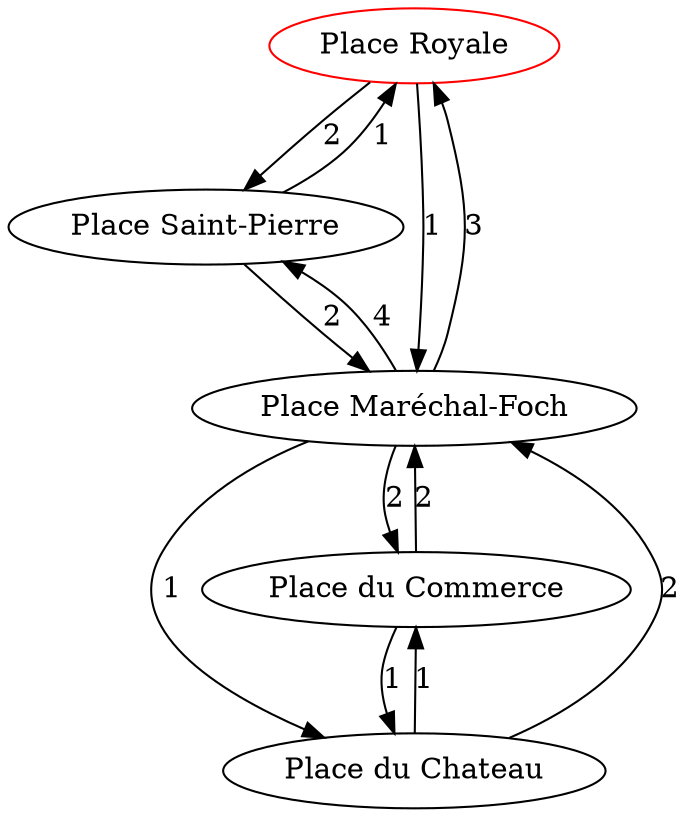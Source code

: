 digraph {
	Place_Royale [label="Place Royale",color="red"];
	Place_Saint_Pierre [label="Place Saint-Pierre"];
	Place_Marechal_Foch [label="Place Maréchal-Foch"];
	Place_du_Chateau [label="Place du Chateau"];
	Place_du_Commerce [label="Place du Commerce"];

	Place_Royale -> Place_Saint_Pierre [label="2\n"];
	Place_Saint_Pierre -> Place_Marechal_Foch [label="2\n"];
	Place_Royale -> Place_Marechal_Foch [label="1\n"];
	Place_du_Commerce -> Place_Marechal_Foch [label="2\n"];
	Place_du_Commerce -> Place_du_Chateau [label="1\n"];
	Place_du_Chateau -> Place_Marechal_Foch [label="2\n"];
	Place_Saint_Pierre -> Place_Royale [label="1\n"];
	Place_Marechal_Foch -> Place_Saint_Pierre [label="4\n"];
	Place_Marechal_Foch -> Place_Royale [label="3\n"];
	Place_Marechal_Foch -> Place_du_Commerce [label="2\n"];
	Place_du_Chateau -> Place_du_Commerce [label="1\n"];
	Place_Marechal_Foch -> Place_du_Chateau [label="1\n"];
}

